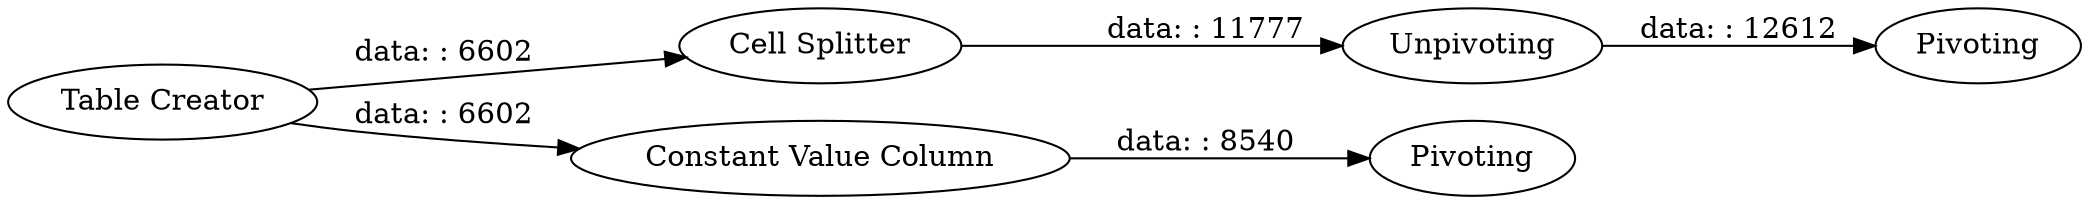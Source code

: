 digraph {
	"8757284996743745765_4" [label="Cell Splitter"]
	"8757284996743745765_5" [label=Pivoting]
	"8757284996743745765_6" [label=Unpivoting]
	"8757284996743745765_2" [label=Pivoting]
	"8757284996743745765_3" [label="Constant Value Column"]
	"8757284996743745765_1" [label="Table Creator"]
	"8757284996743745765_4" -> "8757284996743745765_6" [label="data: : 11777"]
	"8757284996743745765_6" -> "8757284996743745765_5" [label="data: : 12612"]
	"8757284996743745765_1" -> "8757284996743745765_3" [label="data: : 6602"]
	"8757284996743745765_3" -> "8757284996743745765_2" [label="data: : 8540"]
	"8757284996743745765_1" -> "8757284996743745765_4" [label="data: : 6602"]
	rankdir=LR
}
